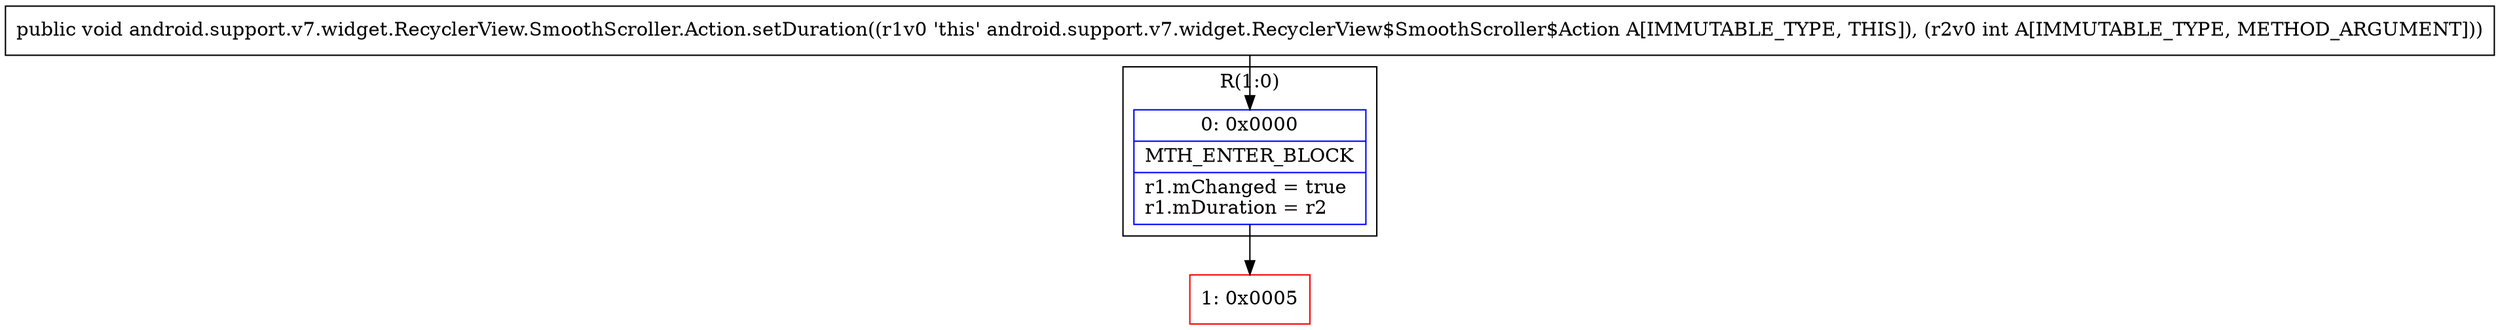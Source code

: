 digraph "CFG forandroid.support.v7.widget.RecyclerView.SmoothScroller.Action.setDuration(I)V" {
subgraph cluster_Region_539584965 {
label = "R(1:0)";
node [shape=record,color=blue];
Node_0 [shape=record,label="{0\:\ 0x0000|MTH_ENTER_BLOCK\l|r1.mChanged = true\lr1.mDuration = r2\l}"];
}
Node_1 [shape=record,color=red,label="{1\:\ 0x0005}"];
MethodNode[shape=record,label="{public void android.support.v7.widget.RecyclerView.SmoothScroller.Action.setDuration((r1v0 'this' android.support.v7.widget.RecyclerView$SmoothScroller$Action A[IMMUTABLE_TYPE, THIS]), (r2v0 int A[IMMUTABLE_TYPE, METHOD_ARGUMENT])) }"];
MethodNode -> Node_0;
Node_0 -> Node_1;
}

